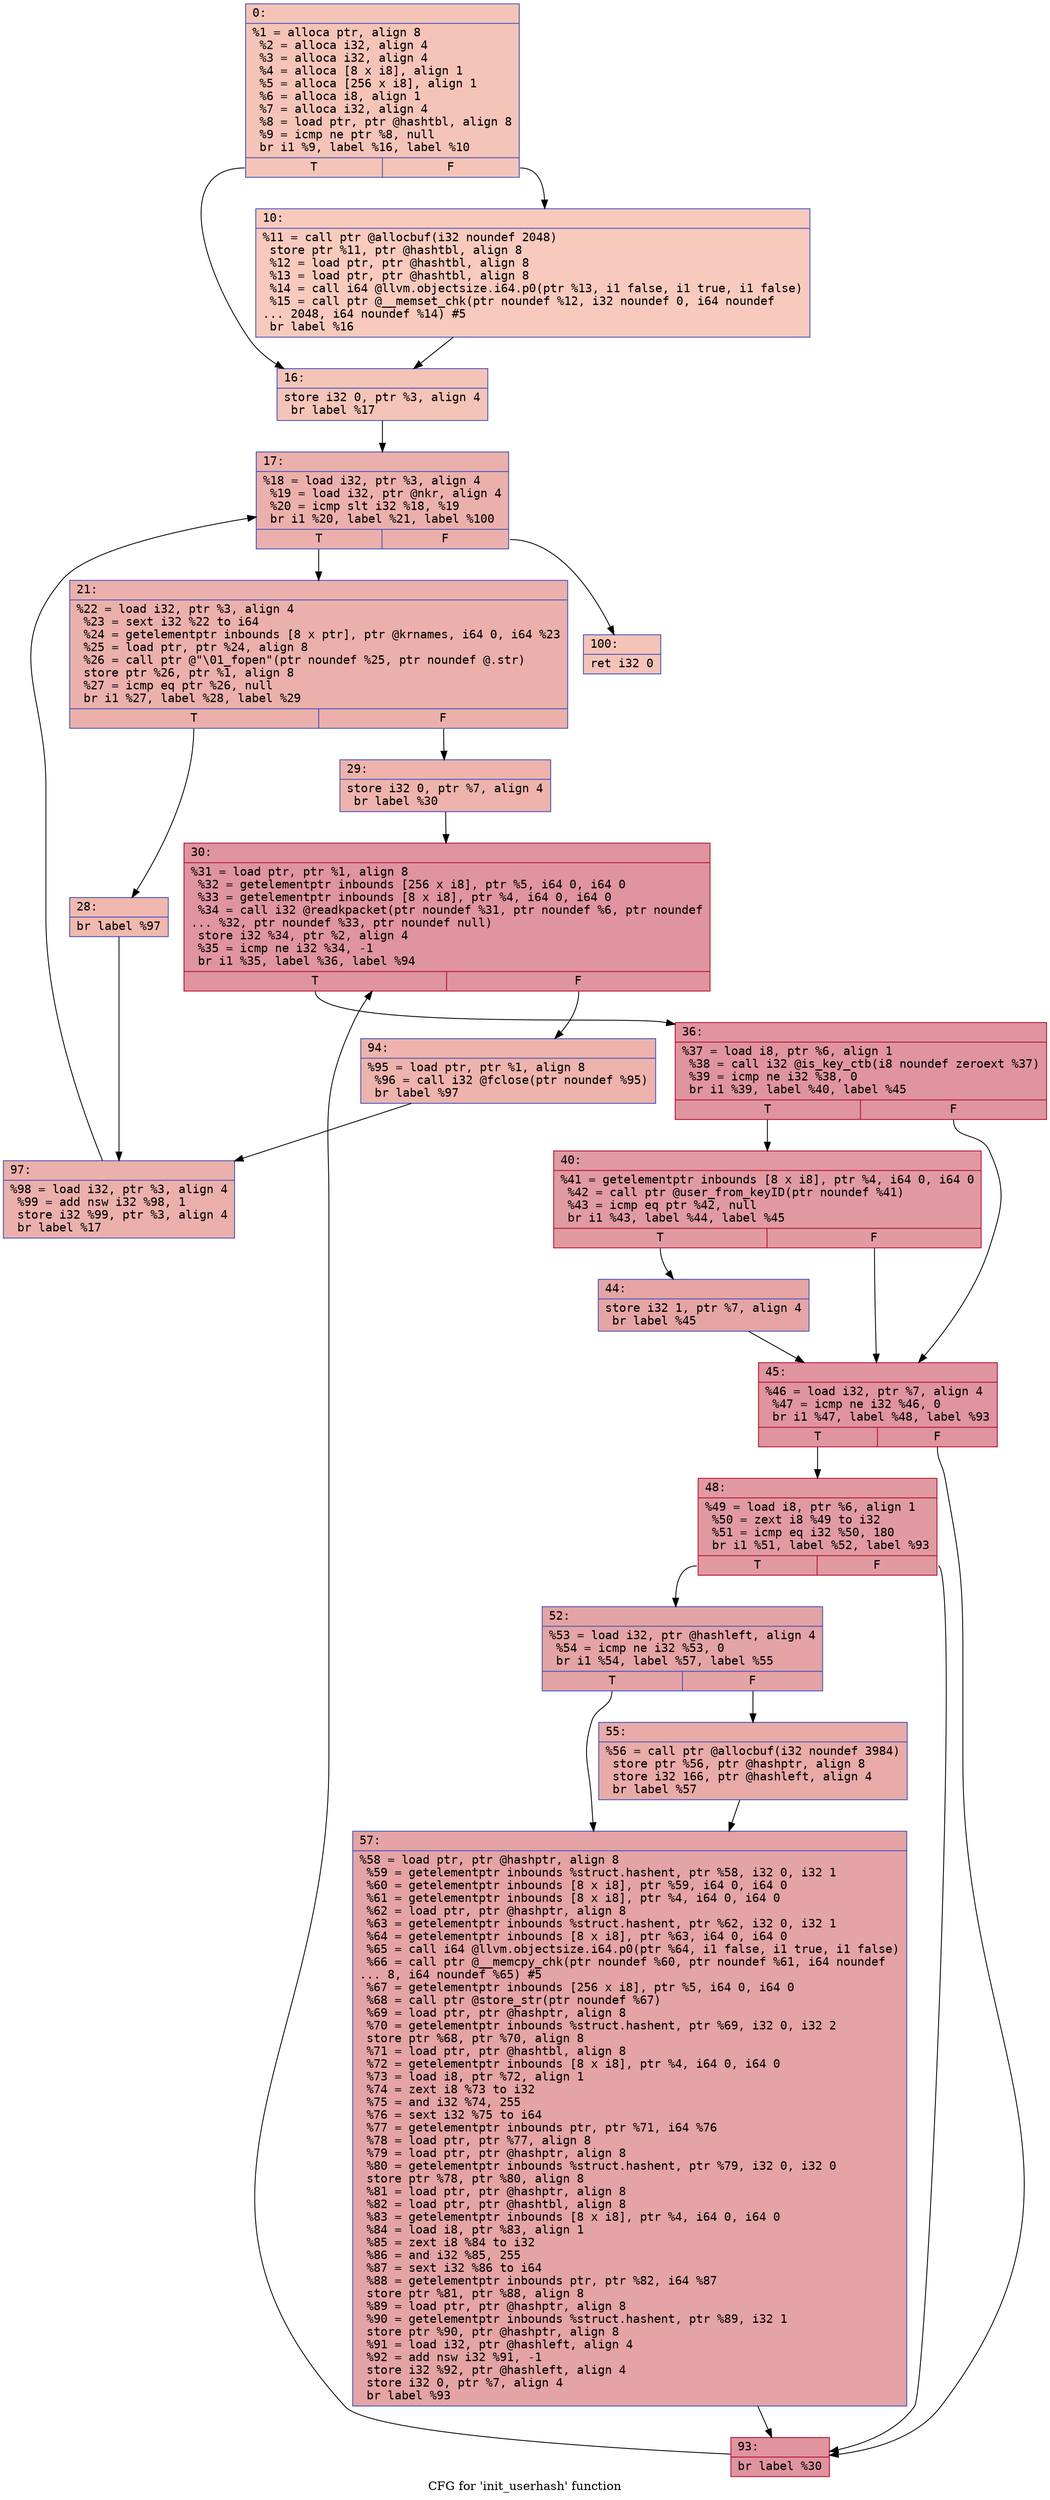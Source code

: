 digraph "CFG for 'init_userhash' function" {
	label="CFG for 'init_userhash' function";

	Node0x600003b1b610 [shape=record,color="#3d50c3ff", style=filled, fillcolor="#e97a5f70" fontname="Courier",label="{0:\l|  %1 = alloca ptr, align 8\l  %2 = alloca i32, align 4\l  %3 = alloca i32, align 4\l  %4 = alloca [8 x i8], align 1\l  %5 = alloca [256 x i8], align 1\l  %6 = alloca i8, align 1\l  %7 = alloca i32, align 4\l  %8 = load ptr, ptr @hashtbl, align 8\l  %9 = icmp ne ptr %8, null\l  br i1 %9, label %16, label %10\l|{<s0>T|<s1>F}}"];
	Node0x600003b1b610:s0 -> Node0x600003b1b6b0[tooltip="0 -> 16\nProbability 62.50%" ];
	Node0x600003b1b610:s1 -> Node0x600003b1b660[tooltip="0 -> 10\nProbability 37.50%" ];
	Node0x600003b1b660 [shape=record,color="#3d50c3ff", style=filled, fillcolor="#ef886b70" fontname="Courier",label="{10:\l|  %11 = call ptr @allocbuf(i32 noundef 2048)\l  store ptr %11, ptr @hashtbl, align 8\l  %12 = load ptr, ptr @hashtbl, align 8\l  %13 = load ptr, ptr @hashtbl, align 8\l  %14 = call i64 @llvm.objectsize.i64.p0(ptr %13, i1 false, i1 true, i1 false)\l  %15 = call ptr @__memset_chk(ptr noundef %12, i32 noundef 0, i64 noundef\l... 2048, i64 noundef %14) #5\l  br label %16\l}"];
	Node0x600003b1b660 -> Node0x600003b1b6b0[tooltip="10 -> 16\nProbability 100.00%" ];
	Node0x600003b1b6b0 [shape=record,color="#3d50c3ff", style=filled, fillcolor="#e97a5f70" fontname="Courier",label="{16:\l|  store i32 0, ptr %3, align 4\l  br label %17\l}"];
	Node0x600003b1b6b0 -> Node0x600003b1b700[tooltip="16 -> 17\nProbability 100.00%" ];
	Node0x600003b1b700 [shape=record,color="#3d50c3ff", style=filled, fillcolor="#d24b4070" fontname="Courier",label="{17:\l|  %18 = load i32, ptr %3, align 4\l  %19 = load i32, ptr @nkr, align 4\l  %20 = icmp slt i32 %18, %19\l  br i1 %20, label %21, label %100\l|{<s0>T|<s1>F}}"];
	Node0x600003b1b700:s0 -> Node0x600003b1b750[tooltip="17 -> 21\nProbability 96.88%" ];
	Node0x600003b1b700:s1 -> Node0x600003b1bc00[tooltip="17 -> 100\nProbability 3.12%" ];
	Node0x600003b1b750 [shape=record,color="#3d50c3ff", style=filled, fillcolor="#d24b4070" fontname="Courier",label="{21:\l|  %22 = load i32, ptr %3, align 4\l  %23 = sext i32 %22 to i64\l  %24 = getelementptr inbounds [8 x ptr], ptr @krnames, i64 0, i64 %23\l  %25 = load ptr, ptr %24, align 8\l  %26 = call ptr @\"\\01_fopen\"(ptr noundef %25, ptr noundef @.str)\l  store ptr %26, ptr %1, align 8\l  %27 = icmp eq ptr %26, null\l  br i1 %27, label %28, label %29\l|{<s0>T|<s1>F}}"];
	Node0x600003b1b750:s0 -> Node0x600003b1b7a0[tooltip="21 -> 28\nProbability 37.50%" ];
	Node0x600003b1b750:s1 -> Node0x600003b1b7f0[tooltip="21 -> 29\nProbability 62.50%" ];
	Node0x600003b1b7a0 [shape=record,color="#3d50c3ff", style=filled, fillcolor="#dc5d4a70" fontname="Courier",label="{28:\l|  br label %97\l}"];
	Node0x600003b1b7a0 -> Node0x600003b1bbb0[tooltip="28 -> 97\nProbability 100.00%" ];
	Node0x600003b1b7f0 [shape=record,color="#3d50c3ff", style=filled, fillcolor="#d6524470" fontname="Courier",label="{29:\l|  store i32 0, ptr %7, align 4\l  br label %30\l}"];
	Node0x600003b1b7f0 -> Node0x600003b1b840[tooltip="29 -> 30\nProbability 100.00%" ];
	Node0x600003b1b840 [shape=record,color="#b70d28ff", style=filled, fillcolor="#b70d2870" fontname="Courier",label="{30:\l|  %31 = load ptr, ptr %1, align 8\l  %32 = getelementptr inbounds [256 x i8], ptr %5, i64 0, i64 0\l  %33 = getelementptr inbounds [8 x i8], ptr %4, i64 0, i64 0\l  %34 = call i32 @readkpacket(ptr noundef %31, ptr noundef %6, ptr noundef\l... %32, ptr noundef %33, ptr noundef null)\l  store i32 %34, ptr %2, align 4\l  %35 = icmp ne i32 %34, -1\l  br i1 %35, label %36, label %94\l|{<s0>T|<s1>F}}"];
	Node0x600003b1b840:s0 -> Node0x600003b1b890[tooltip="30 -> 36\nProbability 96.88%" ];
	Node0x600003b1b840:s1 -> Node0x600003b1bb60[tooltip="30 -> 94\nProbability 3.12%" ];
	Node0x600003b1b890 [shape=record,color="#b70d28ff", style=filled, fillcolor="#b70d2870" fontname="Courier",label="{36:\l|  %37 = load i8, ptr %6, align 1\l  %38 = call i32 @is_key_ctb(i8 noundef zeroext %37)\l  %39 = icmp ne i32 %38, 0\l  br i1 %39, label %40, label %45\l|{<s0>T|<s1>F}}"];
	Node0x600003b1b890:s0 -> Node0x600003b1b8e0[tooltip="36 -> 40\nProbability 62.50%" ];
	Node0x600003b1b890:s1 -> Node0x600003b1b980[tooltip="36 -> 45\nProbability 37.50%" ];
	Node0x600003b1b8e0 [shape=record,color="#b70d28ff", style=filled, fillcolor="#bb1b2c70" fontname="Courier",label="{40:\l|  %41 = getelementptr inbounds [8 x i8], ptr %4, i64 0, i64 0\l  %42 = call ptr @user_from_keyID(ptr noundef %41)\l  %43 = icmp eq ptr %42, null\l  br i1 %43, label %44, label %45\l|{<s0>T|<s1>F}}"];
	Node0x600003b1b8e0:s0 -> Node0x600003b1b930[tooltip="40 -> 44\nProbability 37.50%" ];
	Node0x600003b1b8e0:s1 -> Node0x600003b1b980[tooltip="40 -> 45\nProbability 62.50%" ];
	Node0x600003b1b930 [shape=record,color="#3d50c3ff", style=filled, fillcolor="#c5333470" fontname="Courier",label="{44:\l|  store i32 1, ptr %7, align 4\l  br label %45\l}"];
	Node0x600003b1b930 -> Node0x600003b1b980[tooltip="44 -> 45\nProbability 100.00%" ];
	Node0x600003b1b980 [shape=record,color="#b70d28ff", style=filled, fillcolor="#b70d2870" fontname="Courier",label="{45:\l|  %46 = load i32, ptr %7, align 4\l  %47 = icmp ne i32 %46, 0\l  br i1 %47, label %48, label %93\l|{<s0>T|<s1>F}}"];
	Node0x600003b1b980:s0 -> Node0x600003b1b9d0[tooltip="45 -> 48\nProbability 62.50%" ];
	Node0x600003b1b980:s1 -> Node0x600003b1bb10[tooltip="45 -> 93\nProbability 37.50%" ];
	Node0x600003b1b9d0 [shape=record,color="#b70d28ff", style=filled, fillcolor="#bb1b2c70" fontname="Courier",label="{48:\l|  %49 = load i8, ptr %6, align 1\l  %50 = zext i8 %49 to i32\l  %51 = icmp eq i32 %50, 180\l  br i1 %51, label %52, label %93\l|{<s0>T|<s1>F}}"];
	Node0x600003b1b9d0:s0 -> Node0x600003b1ba20[tooltip="48 -> 52\nProbability 50.00%" ];
	Node0x600003b1b9d0:s1 -> Node0x600003b1bb10[tooltip="48 -> 93\nProbability 50.00%" ];
	Node0x600003b1ba20 [shape=record,color="#3d50c3ff", style=filled, fillcolor="#c32e3170" fontname="Courier",label="{52:\l|  %53 = load i32, ptr @hashleft, align 4\l  %54 = icmp ne i32 %53, 0\l  br i1 %54, label %57, label %55\l|{<s0>T|<s1>F}}"];
	Node0x600003b1ba20:s0 -> Node0x600003b1bac0[tooltip="52 -> 57\nProbability 62.50%" ];
	Node0x600003b1ba20:s1 -> Node0x600003b1ba70[tooltip="52 -> 55\nProbability 37.50%" ];
	Node0x600003b1ba70 [shape=record,color="#3d50c3ff", style=filled, fillcolor="#cc403a70" fontname="Courier",label="{55:\l|  %56 = call ptr @allocbuf(i32 noundef 3984)\l  store ptr %56, ptr @hashptr, align 8\l  store i32 166, ptr @hashleft, align 4\l  br label %57\l}"];
	Node0x600003b1ba70 -> Node0x600003b1bac0[tooltip="55 -> 57\nProbability 100.00%" ];
	Node0x600003b1bac0 [shape=record,color="#3d50c3ff", style=filled, fillcolor="#c32e3170" fontname="Courier",label="{57:\l|  %58 = load ptr, ptr @hashptr, align 8\l  %59 = getelementptr inbounds %struct.hashent, ptr %58, i32 0, i32 1\l  %60 = getelementptr inbounds [8 x i8], ptr %59, i64 0, i64 0\l  %61 = getelementptr inbounds [8 x i8], ptr %4, i64 0, i64 0\l  %62 = load ptr, ptr @hashptr, align 8\l  %63 = getelementptr inbounds %struct.hashent, ptr %62, i32 0, i32 1\l  %64 = getelementptr inbounds [8 x i8], ptr %63, i64 0, i64 0\l  %65 = call i64 @llvm.objectsize.i64.p0(ptr %64, i1 false, i1 true, i1 false)\l  %66 = call ptr @__memcpy_chk(ptr noundef %60, ptr noundef %61, i64 noundef\l... 8, i64 noundef %65) #5\l  %67 = getelementptr inbounds [256 x i8], ptr %5, i64 0, i64 0\l  %68 = call ptr @store_str(ptr noundef %67)\l  %69 = load ptr, ptr @hashptr, align 8\l  %70 = getelementptr inbounds %struct.hashent, ptr %69, i32 0, i32 2\l  store ptr %68, ptr %70, align 8\l  %71 = load ptr, ptr @hashtbl, align 8\l  %72 = getelementptr inbounds [8 x i8], ptr %4, i64 0, i64 0\l  %73 = load i8, ptr %72, align 1\l  %74 = zext i8 %73 to i32\l  %75 = and i32 %74, 255\l  %76 = sext i32 %75 to i64\l  %77 = getelementptr inbounds ptr, ptr %71, i64 %76\l  %78 = load ptr, ptr %77, align 8\l  %79 = load ptr, ptr @hashptr, align 8\l  %80 = getelementptr inbounds %struct.hashent, ptr %79, i32 0, i32 0\l  store ptr %78, ptr %80, align 8\l  %81 = load ptr, ptr @hashptr, align 8\l  %82 = load ptr, ptr @hashtbl, align 8\l  %83 = getelementptr inbounds [8 x i8], ptr %4, i64 0, i64 0\l  %84 = load i8, ptr %83, align 1\l  %85 = zext i8 %84 to i32\l  %86 = and i32 %85, 255\l  %87 = sext i32 %86 to i64\l  %88 = getelementptr inbounds ptr, ptr %82, i64 %87\l  store ptr %81, ptr %88, align 8\l  %89 = load ptr, ptr @hashptr, align 8\l  %90 = getelementptr inbounds %struct.hashent, ptr %89, i32 1\l  store ptr %90, ptr @hashptr, align 8\l  %91 = load i32, ptr @hashleft, align 4\l  %92 = add nsw i32 %91, -1\l  store i32 %92, ptr @hashleft, align 4\l  store i32 0, ptr %7, align 4\l  br label %93\l}"];
	Node0x600003b1bac0 -> Node0x600003b1bb10[tooltip="57 -> 93\nProbability 100.00%" ];
	Node0x600003b1bb10 [shape=record,color="#b70d28ff", style=filled, fillcolor="#b70d2870" fontname="Courier",label="{93:\l|  br label %30\l}"];
	Node0x600003b1bb10 -> Node0x600003b1b840[tooltip="93 -> 30\nProbability 100.00%" ];
	Node0x600003b1bb60 [shape=record,color="#3d50c3ff", style=filled, fillcolor="#d6524470" fontname="Courier",label="{94:\l|  %95 = load ptr, ptr %1, align 8\l  %96 = call i32 @fclose(ptr noundef %95)\l  br label %97\l}"];
	Node0x600003b1bb60 -> Node0x600003b1bbb0[tooltip="94 -> 97\nProbability 100.00%" ];
	Node0x600003b1bbb0 [shape=record,color="#3d50c3ff", style=filled, fillcolor="#d24b4070" fontname="Courier",label="{97:\l|  %98 = load i32, ptr %3, align 4\l  %99 = add nsw i32 %98, 1\l  store i32 %99, ptr %3, align 4\l  br label %17\l}"];
	Node0x600003b1bbb0 -> Node0x600003b1b700[tooltip="97 -> 17\nProbability 100.00%" ];
	Node0x600003b1bc00 [shape=record,color="#3d50c3ff", style=filled, fillcolor="#e97a5f70" fontname="Courier",label="{100:\l|  ret i32 0\l}"];
}
